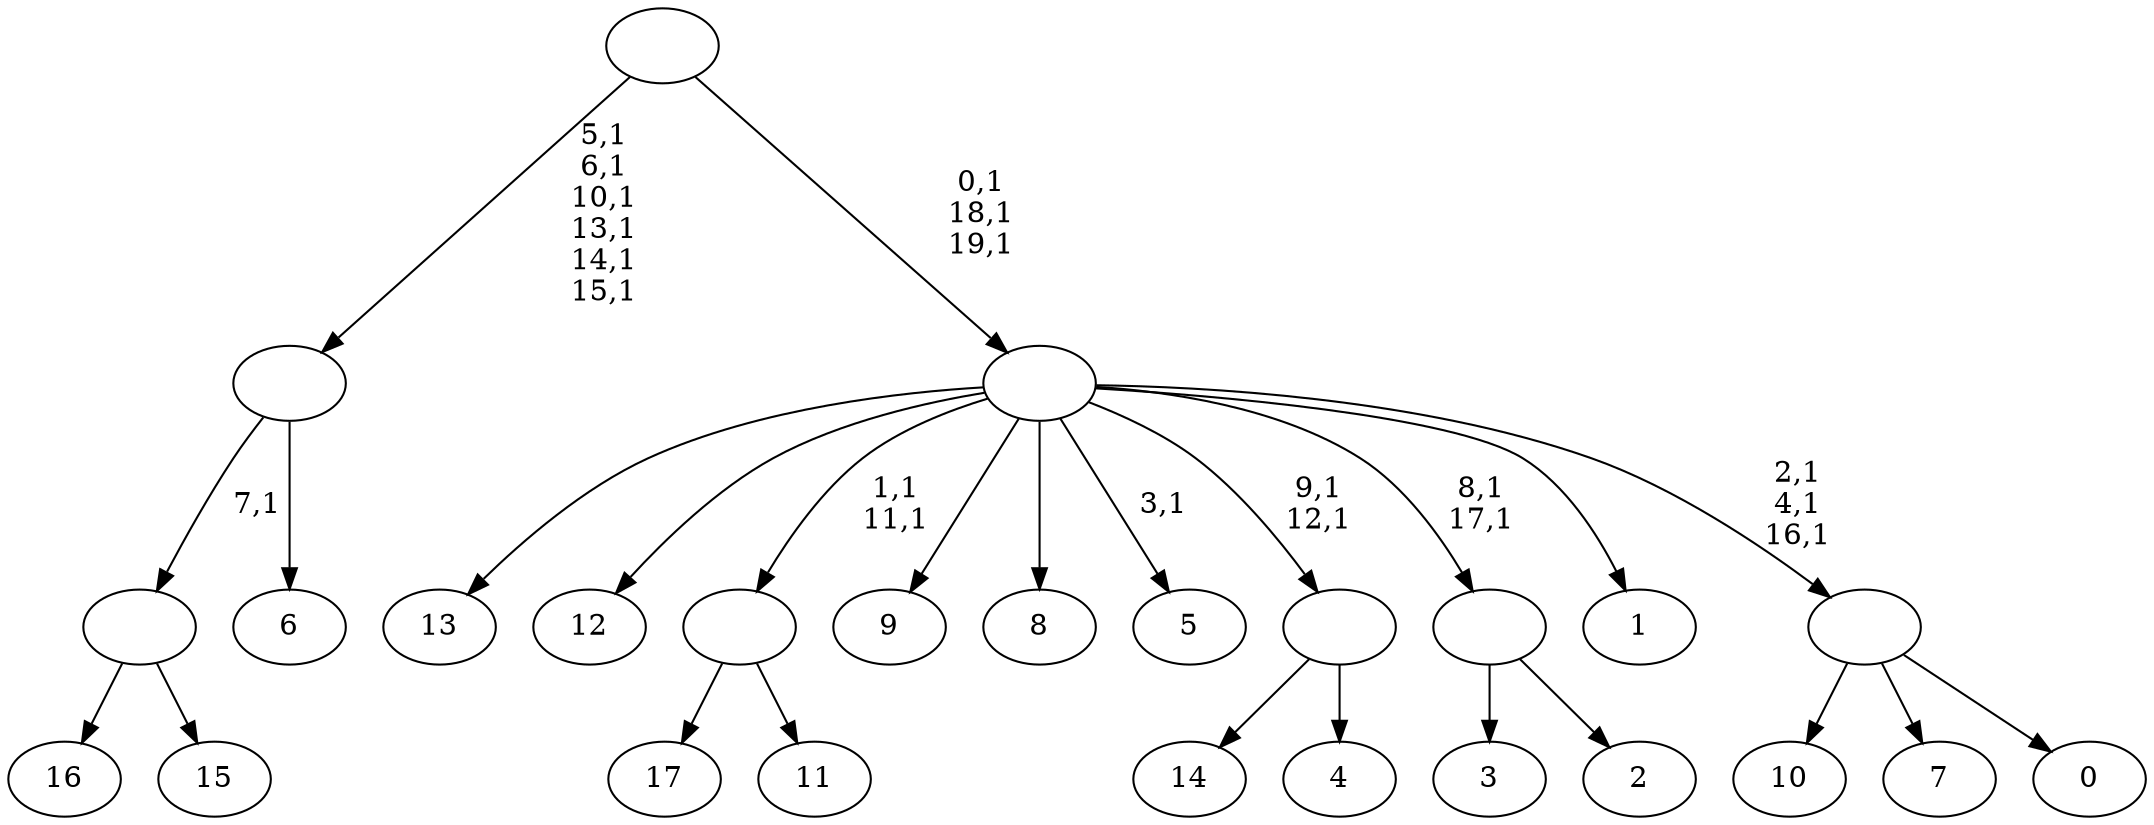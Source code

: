 digraph T {
	38 [label="17"]
	37 [label="16"]
	36 [label="15"]
	35 [label=""]
	34 [label="14"]
	33 [label="13"]
	32 [label="12"]
	31 [label="11"]
	30 [label=""]
	28 [label="10"]
	27 [label="9"]
	26 [label="8"]
	25 [label="7"]
	24 [label="6"]
	23 [label=""]
	17 [label="5"]
	15 [label="4"]
	14 [label=""]
	12 [label="3"]
	11 [label="2"]
	10 [label=""]
	8 [label="1"]
	7 [label="0"]
	6 [label=""]
	3 [label=""]
	0 [label=""]
	35 -> 37 [label=""]
	35 -> 36 [label=""]
	30 -> 38 [label=""]
	30 -> 31 [label=""]
	23 -> 35 [label="7,1"]
	23 -> 24 [label=""]
	14 -> 34 [label=""]
	14 -> 15 [label=""]
	10 -> 12 [label=""]
	10 -> 11 [label=""]
	6 -> 28 [label=""]
	6 -> 25 [label=""]
	6 -> 7 [label=""]
	3 -> 6 [label="2,1\n4,1\n16,1"]
	3 -> 10 [label="8,1\n17,1"]
	3 -> 14 [label="9,1\n12,1"]
	3 -> 17 [label="3,1"]
	3 -> 30 [label="1,1\n11,1"]
	3 -> 33 [label=""]
	3 -> 32 [label=""]
	3 -> 27 [label=""]
	3 -> 26 [label=""]
	3 -> 8 [label=""]
	0 -> 3 [label="0,1\n18,1\n19,1"]
	0 -> 23 [label="5,1\n6,1\n10,1\n13,1\n14,1\n15,1"]
}
